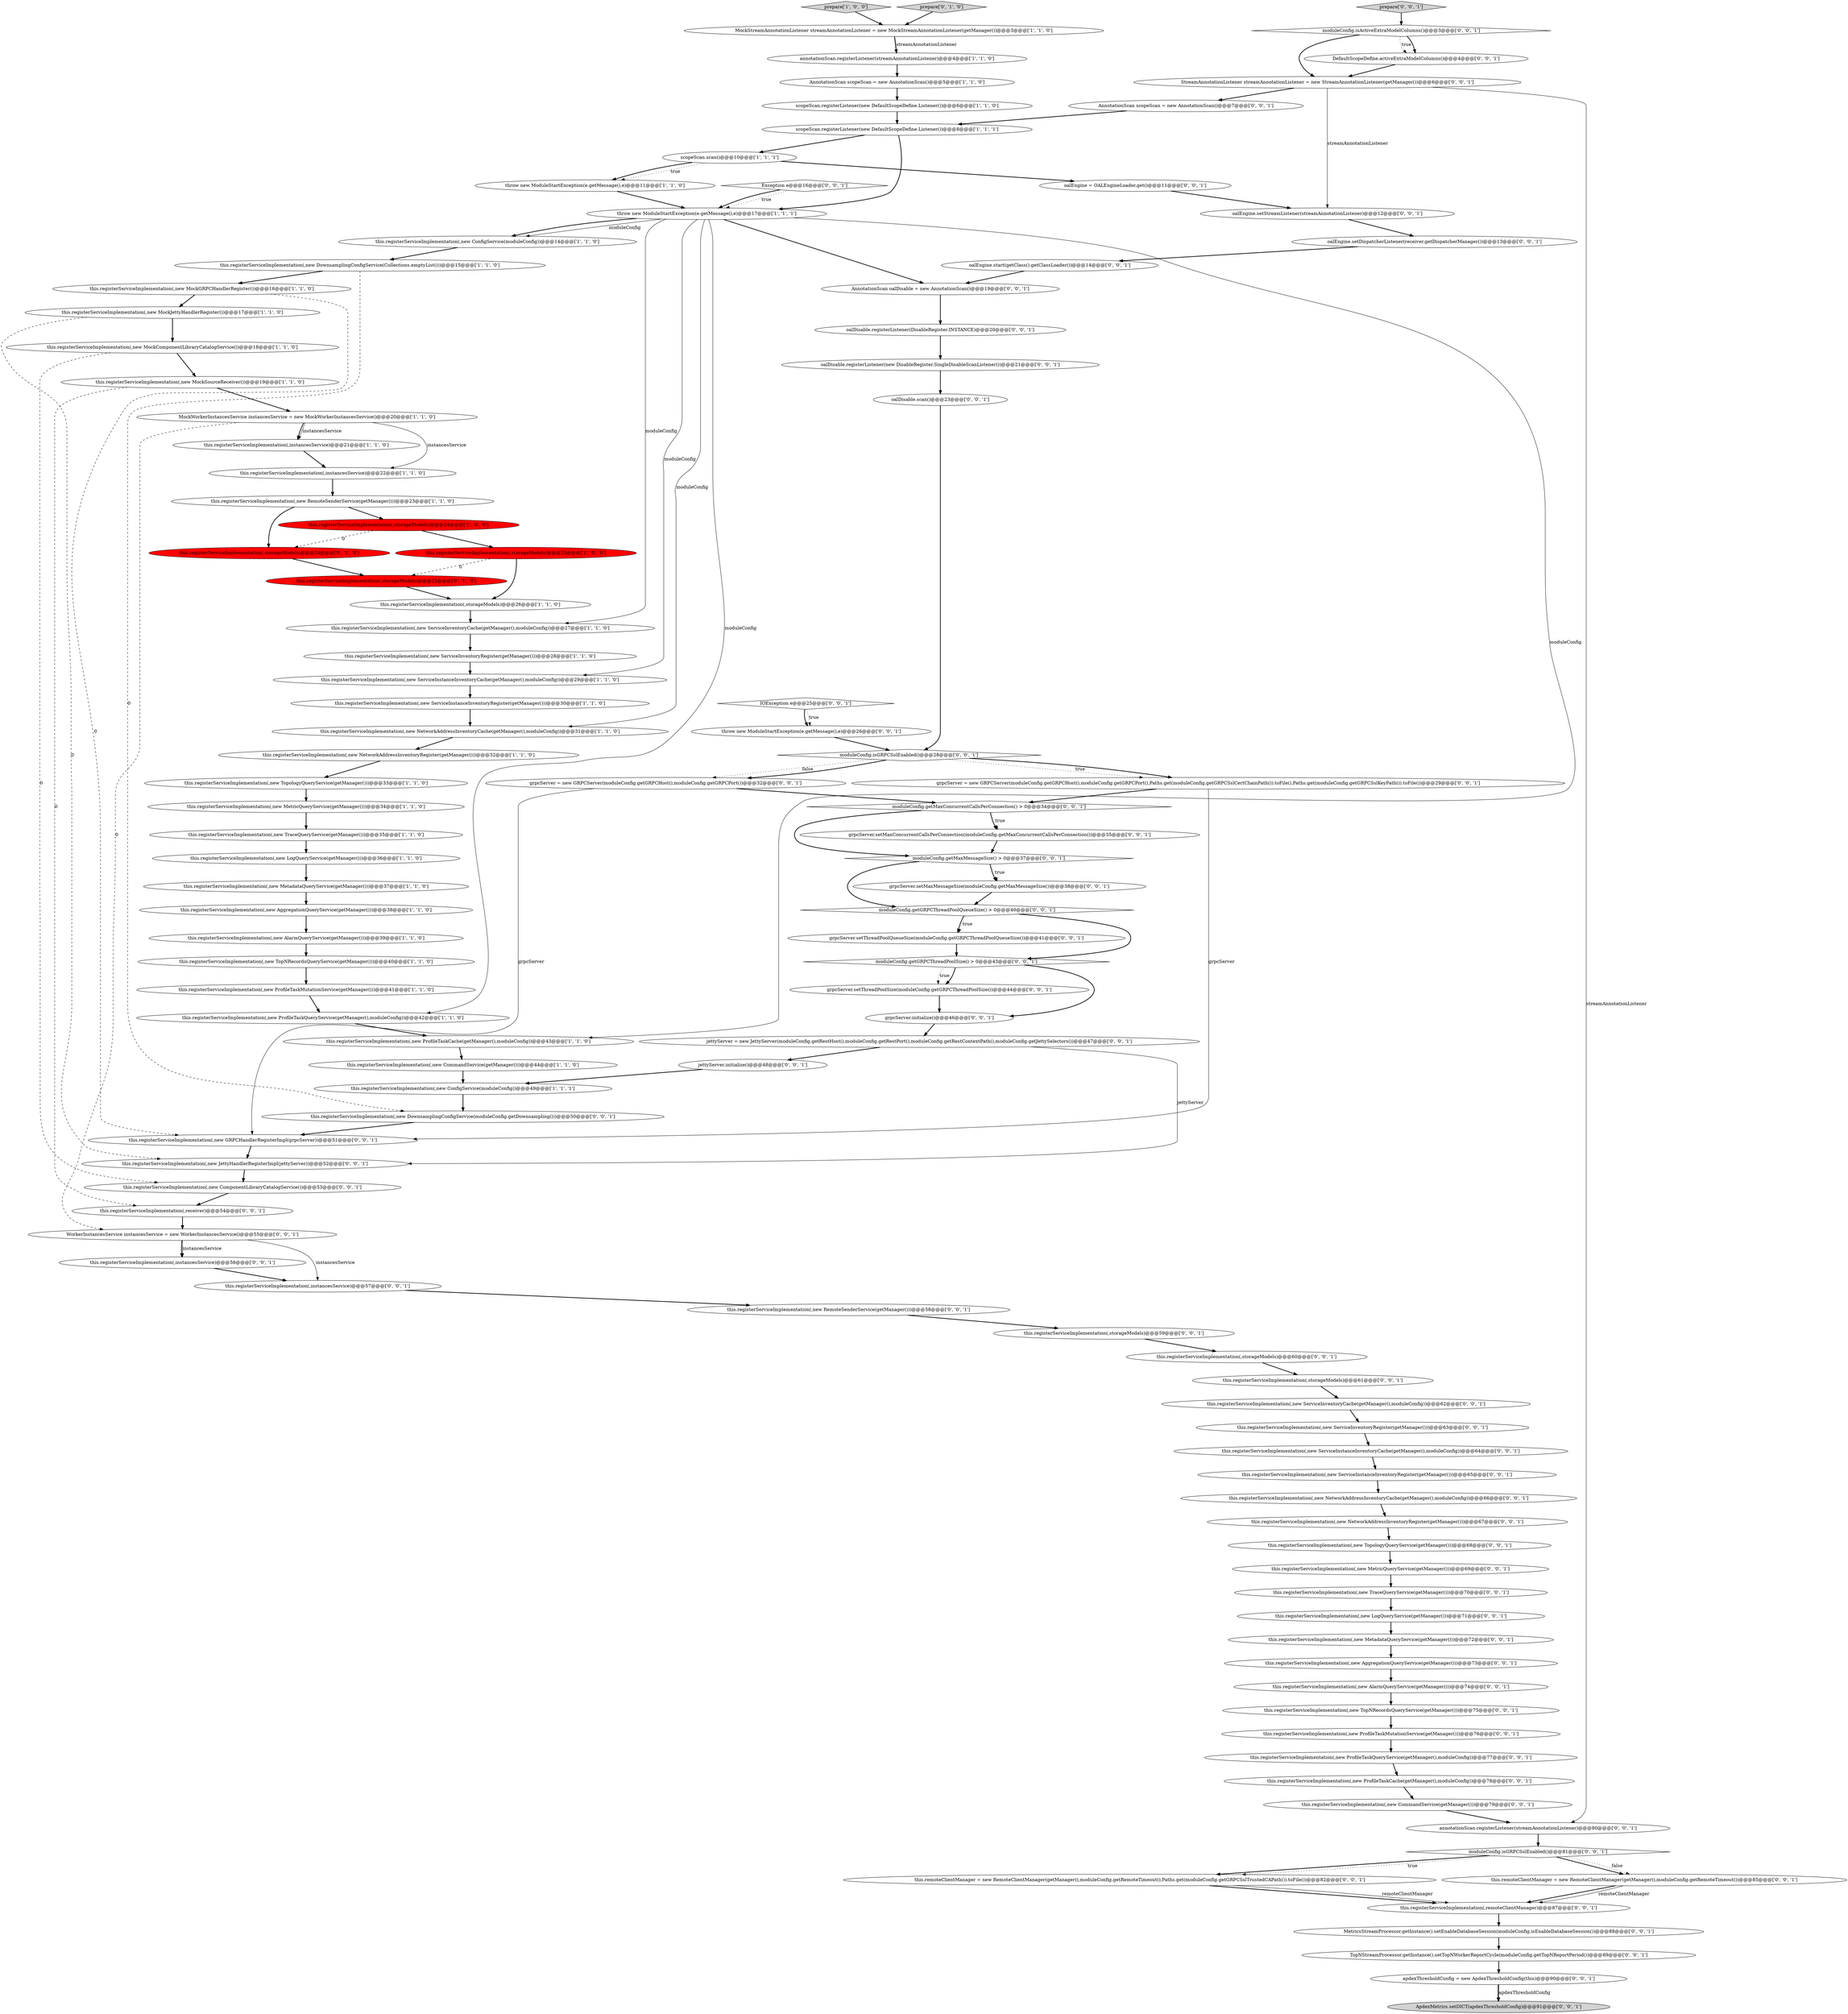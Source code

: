 digraph {
56 [style = filled, label = "this.registerServiceImplementation(,instancesService)@@@56@@@['0', '0', '1']", fillcolor = white, shape = ellipse image = "AAA0AAABBB3BBB"];
52 [style = filled, label = "this.registerServiceImplementation(,new LogQueryService(getManager()))@@@71@@@['0', '0', '1']", fillcolor = white, shape = ellipse image = "AAA0AAABBB3BBB"];
50 [style = filled, label = "oalEngine.setStreamListener(streamAnnotationListener)@@@12@@@['0', '0', '1']", fillcolor = white, shape = ellipse image = "AAA0AAABBB3BBB"];
110 [style = filled, label = "apdexThresholdConfig = new ApdexThresholdConfig(this)@@@90@@@['0', '0', '1']", fillcolor = white, shape = ellipse image = "AAA0AAABBB3BBB"];
37 [style = filled, label = "this.registerServiceImplementation(,new NetworkAddressInventoryCache(getManager(),moduleConfig))@@@31@@@['1', '1', '0']", fillcolor = white, shape = ellipse image = "AAA0AAABBB1BBB"];
16 [style = filled, label = "this.registerServiceImplementation(,storageModels)@@@25@@@['1', '0', '0']", fillcolor = red, shape = ellipse image = "AAA1AAABBB1BBB"];
19 [style = filled, label = "MockStreamAnnotationListener streamAnnotationListener = new MockStreamAnnotationListener(getManager())@@@3@@@['1', '1', '0']", fillcolor = white, shape = ellipse image = "AAA0AAABBB1BBB"];
83 [style = filled, label = "this.registerServiceImplementation(,receiver)@@@54@@@['0', '0', '1']", fillcolor = white, shape = ellipse image = "AAA0AAABBB3BBB"];
45 [style = filled, label = "oalEngine.setDispatcherListener(receiver.getDispatcherManager())@@@13@@@['0', '0', '1']", fillcolor = white, shape = ellipse image = "AAA0AAABBB3BBB"];
22 [style = filled, label = "scopeScan.scan()@@@10@@@['1', '1', '1']", fillcolor = white, shape = ellipse image = "AAA0AAABBB1BBB"];
48 [style = filled, label = "throw new ModuleStartException(e.getMessage(),e)@@@26@@@['0', '0', '1']", fillcolor = white, shape = ellipse image = "AAA0AAABBB3BBB"];
13 [style = filled, label = "this.registerServiceImplementation(,new ServiceInventoryCache(getManager(),moduleConfig))@@@27@@@['1', '1', '0']", fillcolor = white, shape = ellipse image = "AAA0AAABBB1BBB"];
9 [style = filled, label = "this.registerServiceImplementation(,new MockSourceReceiver())@@@19@@@['1', '1', '0']", fillcolor = white, shape = ellipse image = "AAA0AAABBB1BBB"];
63 [style = filled, label = "MetricsStreamProcessor.getInstance().setEnableDatabaseSession(moduleConfig.isEnableDatabaseSession())@@@88@@@['0', '0', '1']", fillcolor = white, shape = ellipse image = "AAA0AAABBB3BBB"];
84 [style = filled, label = "this.registerServiceImplementation(,storageModels)@@@60@@@['0', '0', '1']", fillcolor = white, shape = ellipse image = "AAA0AAABBB3BBB"];
44 [style = filled, label = "moduleConfig.getMaxConcurrentCallsPerConnection() > 0@@@34@@@['0', '0', '1']", fillcolor = white, shape = diamond image = "AAA0AAABBB3BBB"];
104 [style = filled, label = "this.registerServiceImplementation(,remoteClientManager)@@@87@@@['0', '0', '1']", fillcolor = white, shape = ellipse image = "AAA0AAABBB3BBB"];
7 [style = filled, label = "this.registerServiceImplementation(,new LogQueryService(getManager()))@@@36@@@['1', '1', '0']", fillcolor = white, shape = ellipse image = "AAA0AAABBB1BBB"];
60 [style = filled, label = "this.registerServiceImplementation(,new TopNRecordsQueryService(getManager()))@@@75@@@['0', '0', '1']", fillcolor = white, shape = ellipse image = "AAA0AAABBB3BBB"];
62 [style = filled, label = "this.registerServiceImplementation(,new ProfileTaskQueryService(getManager(),moduleConfig))@@@77@@@['0', '0', '1']", fillcolor = white, shape = ellipse image = "AAA0AAABBB3BBB"];
96 [style = filled, label = "moduleConfig.isGRPCSslEnabled()@@@81@@@['0', '0', '1']", fillcolor = white, shape = diamond image = "AAA0AAABBB3BBB"];
70 [style = filled, label = "this.registerServiceImplementation(,new GRPCHandlerRegisterImpl(grpcServer))@@@51@@@['0', '0', '1']", fillcolor = white, shape = ellipse image = "AAA0AAABBB3BBB"];
66 [style = filled, label = "moduleConfig.getGRPCThreadPoolQueueSize() > 0@@@40@@@['0', '0', '1']", fillcolor = white, shape = diamond image = "AAA0AAABBB3BBB"];
6 [style = filled, label = "this.registerServiceImplementation(,new ServiceInventoryRegister(getManager()))@@@28@@@['1', '1', '0']", fillcolor = white, shape = ellipse image = "AAA0AAABBB1BBB"];
82 [style = filled, label = "this.remoteClientManager = new RemoteClientManager(getManager(),moduleConfig.getRemoteTimeout(),Paths.get(moduleConfig.getGRPCSslTrustedCAPath()).toFile())@@@82@@@['0', '0', '1']", fillcolor = white, shape = ellipse image = "AAA0AAABBB3BBB"];
108 [style = filled, label = "jettyServer.initialize()@@@48@@@['0', '0', '1']", fillcolor = white, shape = ellipse image = "AAA0AAABBB3BBB"];
73 [style = filled, label = "this.registerServiceImplementation(,new ServiceInventoryRegister(getManager()))@@@63@@@['0', '0', '1']", fillcolor = white, shape = ellipse image = "AAA0AAABBB3BBB"];
91 [style = filled, label = "this.registerServiceImplementation(,new RemoteSenderService(getManager()))@@@58@@@['0', '0', '1']", fillcolor = white, shape = ellipse image = "AAA0AAABBB3BBB"];
43 [style = filled, label = "this.registerServiceImplementation(,storageModels)@@@25@@@['0', '1', '0']", fillcolor = red, shape = ellipse image = "AAA1AAABBB2BBB"];
32 [style = filled, label = "throw new ModuleStartException(e.getMessage(),e)@@@17@@@['1', '1', '1']", fillcolor = white, shape = ellipse image = "AAA0AAABBB1BBB"];
102 [style = filled, label = "WorkerInstancesService instancesService = new WorkerInstancesService()@@@55@@@['0', '0', '1']", fillcolor = white, shape = ellipse image = "AAA0AAABBB3BBB"];
109 [style = filled, label = "oalDisable.registerListener(DisableRegister.INSTANCE)@@@20@@@['0', '0', '1']", fillcolor = white, shape = ellipse image = "AAA0AAABBB3BBB"];
14 [style = filled, label = "this.registerServiceImplementation(,new CommandService(getManager()))@@@44@@@['1', '1', '0']", fillcolor = white, shape = ellipse image = "AAA0AAABBB1BBB"];
98 [style = filled, label = "this.registerServiceImplementation(,storageModels)@@@61@@@['0', '0', '1']", fillcolor = white, shape = ellipse image = "AAA0AAABBB3BBB"];
88 [style = filled, label = "this.remoteClientManager = new RemoteClientManager(getManager(),moduleConfig.getRemoteTimeout())@@@85@@@['0', '0', '1']", fillcolor = white, shape = ellipse image = "AAA0AAABBB3BBB"];
58 [style = filled, label = "this.registerServiceImplementation(,new ServiceInstanceInventoryRegister(getManager()))@@@65@@@['0', '0', '1']", fillcolor = white, shape = ellipse image = "AAA0AAABBB3BBB"];
86 [style = filled, label = "grpcServer.setThreadPoolSize(moduleConfig.getGRPCThreadPoolSize())@@@44@@@['0', '0', '1']", fillcolor = white, shape = ellipse image = "AAA0AAABBB3BBB"];
15 [style = filled, label = "this.registerServiceImplementation(,new MetadataQueryService(getManager()))@@@37@@@['1', '1', '0']", fillcolor = white, shape = ellipse image = "AAA0AAABBB1BBB"];
94 [style = filled, label = "grpcServer = new GRPCServer(moduleConfig.getGRPCHost(),moduleConfig.getGRPCPort(),Paths.get(moduleConfig.getGRPCSslCertChainPath()).toFile(),Paths.get(moduleConfig.getGRPCSslKeyPath()).toFile())@@@29@@@['0', '0', '1']", fillcolor = white, shape = ellipse image = "AAA0AAABBB3BBB"];
53 [style = filled, label = "this.registerServiceImplementation(,new JettyHandlerRegisterImpl(jettyServer))@@@52@@@['0', '0', '1']", fillcolor = white, shape = ellipse image = "AAA0AAABBB3BBB"];
107 [style = filled, label = "moduleConfig.isActiveExtraModelColumns()@@@3@@@['0', '0', '1']", fillcolor = white, shape = diamond image = "AAA0AAABBB3BBB"];
4 [style = filled, label = "this.registerServiceImplementation(,new ProfileTaskMutationService(getManager()))@@@41@@@['1', '1', '0']", fillcolor = white, shape = ellipse image = "AAA0AAABBB1BBB"];
26 [style = filled, label = "this.registerServiceImplementation(,new TopologyQueryService(getManager()))@@@33@@@['1', '1', '0']", fillcolor = white, shape = ellipse image = "AAA0AAABBB1BBB"];
20 [style = filled, label = "MockWorkerInstancesService instancesService = new MockWorkerInstancesService()@@@20@@@['1', '1', '0']", fillcolor = white, shape = ellipse image = "AAA0AAABBB1BBB"];
76 [style = filled, label = "IOException e@@@25@@@['0', '0', '1']", fillcolor = white, shape = diamond image = "AAA0AAABBB3BBB"];
79 [style = filled, label = "grpcServer = new GRPCServer(moduleConfig.getGRPCHost(),moduleConfig.getGRPCPort())@@@32@@@['0', '0', '1']", fillcolor = white, shape = ellipse image = "AAA0AAABBB3BBB"];
93 [style = filled, label = "this.registerServiceImplementation(,new NetworkAddressInventoryCache(getManager(),moduleConfig))@@@66@@@['0', '0', '1']", fillcolor = white, shape = ellipse image = "AAA0AAABBB3BBB"];
25 [style = filled, label = "this.registerServiceImplementation(,new NetworkAddressInventoryRegister(getManager()))@@@32@@@['1', '1', '0']", fillcolor = white, shape = ellipse image = "AAA0AAABBB1BBB"];
103 [style = filled, label = "this.registerServiceImplementation(,new TopologyQueryService(getManager()))@@@68@@@['0', '0', '1']", fillcolor = white, shape = ellipse image = "AAA0AAABBB3BBB"];
40 [style = filled, label = "this.registerServiceImplementation(,new ConfigService(moduleConfig))@@@49@@@['1', '1', '1']", fillcolor = white, shape = ellipse image = "AAA0AAABBB1BBB"];
95 [style = filled, label = "this.registerServiceImplementation(,new ComponentLibraryCatalogService())@@@53@@@['0', '0', '1']", fillcolor = white, shape = ellipse image = "AAA0AAABBB3BBB"];
61 [style = filled, label = "AnnotationScan oalDisable = new AnnotationScan()@@@19@@@['0', '0', '1']", fillcolor = white, shape = ellipse image = "AAA0AAABBB3BBB"];
80 [style = filled, label = "this.registerServiceImplementation(,new MetadataQueryService(getManager()))@@@72@@@['0', '0', '1']", fillcolor = white, shape = ellipse image = "AAA0AAABBB3BBB"];
111 [style = filled, label = "ApdexMetrics.setDICT(apdexThresholdConfig)@@@91@@@['0', '0', '1']", fillcolor = lightgray, shape = ellipse image = "AAA0AAABBB3BBB"];
97 [style = filled, label = "Exception e@@@16@@@['0', '0', '1']", fillcolor = white, shape = diamond image = "AAA0AAABBB3BBB"];
12 [style = filled, label = "this.registerServiceImplementation(,new ServiceInstanceInventoryRegister(getManager()))@@@30@@@['1', '1', '0']", fillcolor = white, shape = ellipse image = "AAA0AAABBB1BBB"];
49 [style = filled, label = "AnnotationScan scopeScan = new AnnotationScan()@@@7@@@['0', '0', '1']", fillcolor = white, shape = ellipse image = "AAA0AAABBB3BBB"];
69 [style = filled, label = "this.registerServiceImplementation(,new DownsamplingConfigService(moduleConfig.getDownsampling()))@@@50@@@['0', '0', '1']", fillcolor = white, shape = ellipse image = "AAA0AAABBB3BBB"];
89 [style = filled, label = "this.registerServiceImplementation(,new ProfileTaskCache(getManager(),moduleConfig))@@@78@@@['0', '0', '1']", fillcolor = white, shape = ellipse image = "AAA0AAABBB3BBB"];
78 [style = filled, label = "this.registerServiceImplementation(,new ProfileTaskMutationService(getManager()))@@@76@@@['0', '0', '1']", fillcolor = white, shape = ellipse image = "AAA0AAABBB3BBB"];
5 [style = filled, label = "this.registerServiceImplementation(,new MockGRPCHandlerRegister())@@@16@@@['1', '1', '0']", fillcolor = white, shape = ellipse image = "AAA0AAABBB1BBB"];
31 [style = filled, label = "this.registerServiceImplementation(,new AlarmQueryService(getManager()))@@@39@@@['1', '1', '0']", fillcolor = white, shape = ellipse image = "AAA0AAABBB1BBB"];
0 [style = filled, label = "this.registerServiceImplementation(,new MockJettyHandlerRegister())@@@17@@@['1', '1', '0']", fillcolor = white, shape = ellipse image = "AAA0AAABBB1BBB"];
42 [style = filled, label = "this.registerServiceImplementation(,storageModels)@@@24@@@['0', '1', '0']", fillcolor = red, shape = ellipse image = "AAA1AAABBB2BBB"];
24 [style = filled, label = "scopeScan.registerListener(new DefaultScopeDefine.Listener())@@@8@@@['1', '1', '1']", fillcolor = white, shape = ellipse image = "AAA0AAABBB1BBB"];
77 [style = filled, label = "this.registerServiceImplementation(,new AlarmQueryService(getManager()))@@@74@@@['0', '0', '1']", fillcolor = white, shape = ellipse image = "AAA0AAABBB3BBB"];
90 [style = filled, label = "grpcServer.initialize()@@@46@@@['0', '0', '1']", fillcolor = white, shape = ellipse image = "AAA0AAABBB3BBB"];
21 [style = filled, label = "this.registerServiceImplementation(,new ConfigService(moduleConfig))@@@14@@@['1', '1', '0']", fillcolor = white, shape = ellipse image = "AAA0AAABBB1BBB"];
85 [style = filled, label = "this.registerServiceImplementation(,new ServiceInventoryCache(getManager(),moduleConfig))@@@62@@@['0', '0', '1']", fillcolor = white, shape = ellipse image = "AAA0AAABBB3BBB"];
75 [style = filled, label = "oalDisable.scan()@@@23@@@['0', '0', '1']", fillcolor = white, shape = ellipse image = "AAA0AAABBB3BBB"];
57 [style = filled, label = "moduleConfig.isGRPCSslEnabled()@@@28@@@['0', '0', '1']", fillcolor = white, shape = diamond image = "AAA0AAABBB3BBB"];
8 [style = filled, label = "this.registerServiceImplementation(,new MetricQueryService(getManager()))@@@34@@@['1', '1', '0']", fillcolor = white, shape = ellipse image = "AAA0AAABBB1BBB"];
81 [style = filled, label = "StreamAnnotationListener streamAnnotationListener = new StreamAnnotationListener(getManager())@@@6@@@['0', '0', '1']", fillcolor = white, shape = ellipse image = "AAA0AAABBB3BBB"];
112 [style = filled, label = "this.registerServiceImplementation(,new ServiceInstanceInventoryCache(getManager(),moduleConfig))@@@64@@@['0', '0', '1']", fillcolor = white, shape = ellipse image = "AAA0AAABBB3BBB"];
71 [style = filled, label = "this.registerServiceImplementation(,new CommandService(getManager()))@@@79@@@['0', '0', '1']", fillcolor = white, shape = ellipse image = "AAA0AAABBB3BBB"];
92 [style = filled, label = "DefaultScopeDefine.activeExtraModelColumns()@@@4@@@['0', '0', '1']", fillcolor = white, shape = ellipse image = "AAA0AAABBB3BBB"];
51 [style = filled, label = "this.registerServiceImplementation(,new NetworkAddressInventoryRegister(getManager()))@@@67@@@['0', '0', '1']", fillcolor = white, shape = ellipse image = "AAA0AAABBB3BBB"];
27 [style = filled, label = "this.registerServiceImplementation(,new ProfileTaskCache(getManager(),moduleConfig))@@@43@@@['1', '1', '0']", fillcolor = white, shape = ellipse image = "AAA0AAABBB1BBB"];
36 [style = filled, label = "scopeScan.registerListener(new DefaultScopeDefine.Listener())@@@6@@@['1', '1', '0']", fillcolor = white, shape = ellipse image = "AAA0AAABBB1BBB"];
41 [style = filled, label = "prepare['0', '1', '0']", fillcolor = lightgray, shape = diamond image = "AAA0AAABBB2BBB"];
39 [style = filled, label = "this.registerServiceImplementation(,instancesService)@@@22@@@['1', '1', '0']", fillcolor = white, shape = ellipse image = "AAA0AAABBB1BBB"];
30 [style = filled, label = "this.registerServiceImplementation(,storageModels)@@@24@@@['1', '0', '0']", fillcolor = red, shape = ellipse image = "AAA1AAABBB1BBB"];
29 [style = filled, label = "this.registerServiceImplementation(,new MockComponentLibraryCatalogService())@@@18@@@['1', '1', '0']", fillcolor = white, shape = ellipse image = "AAA0AAABBB1BBB"];
47 [style = filled, label = "grpcServer.setMaxMessageSize(moduleConfig.getMaxMessageSize())@@@38@@@['0', '0', '1']", fillcolor = white, shape = ellipse image = "AAA0AAABBB3BBB"];
64 [style = filled, label = "this.registerServiceImplementation(,new MetricQueryService(getManager()))@@@69@@@['0', '0', '1']", fillcolor = white, shape = ellipse image = "AAA0AAABBB3BBB"];
106 [style = filled, label = "oalDisable.registerListener(new DisableRegister.SingleDisableScanListener())@@@21@@@['0', '0', '1']", fillcolor = white, shape = ellipse image = "AAA0AAABBB3BBB"];
72 [style = filled, label = "oalEngine = OALEngineLoader.get()@@@11@@@['0', '0', '1']", fillcolor = white, shape = ellipse image = "AAA0AAABBB3BBB"];
46 [style = filled, label = "moduleConfig.getMaxMessageSize() > 0@@@37@@@['0', '0', '1']", fillcolor = white, shape = diamond image = "AAA0AAABBB3BBB"];
100 [style = filled, label = "this.registerServiceImplementation(,storageModels)@@@59@@@['0', '0', '1']", fillcolor = white, shape = ellipse image = "AAA0AAABBB3BBB"];
10 [style = filled, label = "this.registerServiceImplementation(,new ProfileTaskQueryService(getManager(),moduleConfig))@@@42@@@['1', '1', '0']", fillcolor = white, shape = ellipse image = "AAA0AAABBB1BBB"];
68 [style = filled, label = "grpcServer.setMaxConcurrentCallsPerConnection(moduleConfig.getMaxConcurrentCallsPerConnection())@@@35@@@['0', '0', '1']", fillcolor = white, shape = ellipse image = "AAA0AAABBB3BBB"];
74 [style = filled, label = "oalEngine.start(getClass().getClassLoader())@@@14@@@['0', '0', '1']", fillcolor = white, shape = ellipse image = "AAA0AAABBB3BBB"];
59 [style = filled, label = "grpcServer.setThreadPoolQueueSize(moduleConfig.getGRPCThreadPoolQueueSize())@@@41@@@['0', '0', '1']", fillcolor = white, shape = ellipse image = "AAA0AAABBB3BBB"];
38 [style = filled, label = "this.registerServiceImplementation(,new TraceQueryService(getManager()))@@@35@@@['1', '1', '0']", fillcolor = white, shape = ellipse image = "AAA0AAABBB1BBB"];
35 [style = filled, label = "this.registerServiceImplementation(,new RemoteSenderService(getManager()))@@@23@@@['1', '1', '0']", fillcolor = white, shape = ellipse image = "AAA0AAABBB1BBB"];
28 [style = filled, label = "this.registerServiceImplementation(,new TopNRecordsQueryService(getManager()))@@@40@@@['1', '1', '0']", fillcolor = white, shape = ellipse image = "AAA0AAABBB1BBB"];
55 [style = filled, label = "this.registerServiceImplementation(,instancesService)@@@57@@@['0', '0', '1']", fillcolor = white, shape = ellipse image = "AAA0AAABBB3BBB"];
2 [style = filled, label = "annotationScan.registerListener(streamAnnotationListener)@@@4@@@['1', '1', '0']", fillcolor = white, shape = ellipse image = "AAA0AAABBB1BBB"];
54 [style = filled, label = "moduleConfig.getGRPCThreadPoolSize() > 0@@@43@@@['0', '0', '1']", fillcolor = white, shape = diamond image = "AAA0AAABBB3BBB"];
1 [style = filled, label = "AnnotationScan scopeScan = new AnnotationScan()@@@5@@@['1', '1', '0']", fillcolor = white, shape = ellipse image = "AAA0AAABBB1BBB"];
65 [style = filled, label = "this.registerServiceImplementation(,new AggregationQueryService(getManager()))@@@73@@@['0', '0', '1']", fillcolor = white, shape = ellipse image = "AAA0AAABBB3BBB"];
18 [style = filled, label = "this.registerServiceImplementation(,new AggregationQueryService(getManager()))@@@38@@@['1', '1', '0']", fillcolor = white, shape = ellipse image = "AAA0AAABBB1BBB"];
34 [style = filled, label = "prepare['1', '0', '0']", fillcolor = lightgray, shape = diamond image = "AAA0AAABBB1BBB"];
87 [style = filled, label = "this.registerServiceImplementation(,new TraceQueryService(getManager()))@@@70@@@['0', '0', '1']", fillcolor = white, shape = ellipse image = "AAA0AAABBB3BBB"];
23 [style = filled, label = "this.registerServiceImplementation(,new ServiceInstanceInventoryCache(getManager(),moduleConfig))@@@29@@@['1', '1', '0']", fillcolor = white, shape = ellipse image = "AAA0AAABBB1BBB"];
33 [style = filled, label = "this.registerServiceImplementation(,instancesService)@@@21@@@['1', '1', '0']", fillcolor = white, shape = ellipse image = "AAA0AAABBB1BBB"];
17 [style = filled, label = "this.registerServiceImplementation(,new DownsamplingConfigService(Collections.emptyList()))@@@15@@@['1', '1', '0']", fillcolor = white, shape = ellipse image = "AAA0AAABBB1BBB"];
99 [style = filled, label = "jettyServer = new JettyServer(moduleConfig.getRestHost(),moduleConfig.getRestPort(),moduleConfig.getRestContextPath(),moduleConfig.getJettySelectors())@@@47@@@['0', '0', '1']", fillcolor = white, shape = ellipse image = "AAA0AAABBB3BBB"];
105 [style = filled, label = "prepare['0', '0', '1']", fillcolor = lightgray, shape = diamond image = "AAA0AAABBB3BBB"];
3 [style = filled, label = "throw new ModuleStartException(e.getMessage(),e)@@@11@@@['1', '1', '0']", fillcolor = white, shape = ellipse image = "AAA0AAABBB1BBB"];
11 [style = filled, label = "this.registerServiceImplementation(,storageModels)@@@26@@@['1', '1', '0']", fillcolor = white, shape = ellipse image = "AAA0AAABBB1BBB"];
67 [style = filled, label = "TopNStreamProcessor.getInstance().setTopNWorkerReportCycle(moduleConfig.getTopNReportPeriod())@@@89@@@['0', '0', '1']", fillcolor = white, shape = ellipse image = "AAA0AAABBB3BBB"];
101 [style = filled, label = "annotationScan.registerListener(streamAnnotationListener)@@@80@@@['0', '0', '1']", fillcolor = white, shape = ellipse image = "AAA0AAABBB3BBB"];
100->84 [style = bold, label=""];
41->19 [style = bold, label=""];
90->99 [style = bold, label=""];
9->83 [style = dashed, label="0"];
24->32 [style = bold, label=""];
57->79 [style = dotted, label="false"];
70->53 [style = bold, label=""];
102->56 [style = bold, label=""];
87->52 [style = bold, label=""];
61->109 [style = bold, label=""];
84->98 [style = bold, label=""];
49->24 [style = bold, label=""];
44->46 [style = bold, label=""];
60->78 [style = bold, label=""];
71->101 [style = bold, label=""];
96->88 [style = bold, label=""];
36->24 [style = bold, label=""];
99->108 [style = bold, label=""];
5->0 [style = bold, label=""];
46->66 [style = bold, label=""];
82->104 [style = bold, label=""];
38->7 [style = bold, label=""];
32->37 [style = solid, label="moduleConfig"];
11->13 [style = bold, label=""];
50->45 [style = bold, label=""];
77->60 [style = bold, label=""];
93->51 [style = bold, label=""];
23->12 [style = bold, label=""];
108->40 [style = bold, label=""];
45->74 [style = bold, label=""];
99->53 [style = solid, label="jettyServer"];
5->70 [style = dashed, label="0"];
59->54 [style = bold, label=""];
32->61 [style = bold, label=""];
82->104 [style = solid, label="remoteClientManager"];
18->31 [style = bold, label=""];
17->5 [style = bold, label=""];
106->75 [style = bold, label=""];
102->55 [style = solid, label="instancesService"];
34->19 [style = bold, label=""];
57->79 [style = bold, label=""];
44->68 [style = dotted, label="true"];
52->80 [style = bold, label=""];
62->89 [style = bold, label=""];
32->10 [style = solid, label="moduleConfig"];
32->13 [style = solid, label="moduleConfig"];
76->48 [style = bold, label=""];
73->112 [style = bold, label=""];
32->23 [style = solid, label="moduleConfig"];
0->29 [style = bold, label=""];
81->49 [style = bold, label=""];
19->2 [style = bold, label=""];
16->43 [style = dashed, label="0"];
20->102 [style = dashed, label="0"];
8->38 [style = bold, label=""];
12->37 [style = bold, label=""];
72->50 [style = bold, label=""];
81->50 [style = solid, label="streamAnnotationListener"];
85->73 [style = bold, label=""];
66->54 [style = bold, label=""];
91->100 [style = bold, label=""];
107->92 [style = dotted, label="true"];
43->11 [style = bold, label=""];
55->91 [style = bold, label=""];
39->35 [style = bold, label=""];
44->68 [style = bold, label=""];
25->26 [style = bold, label=""];
58->93 [style = bold, label=""];
76->48 [style = dotted, label="true"];
57->94 [style = dotted, label="true"];
94->44 [style = bold, label=""];
74->61 [style = bold, label=""];
96->82 [style = bold, label=""];
31->28 [style = bold, label=""];
53->95 [style = bold, label=""];
98->85 [style = bold, label=""];
4->10 [style = bold, label=""];
27->14 [style = bold, label=""];
35->42 [style = bold, label=""];
2->1 [style = bold, label=""];
6->23 [style = bold, label=""];
86->90 [style = bold, label=""];
51->103 [style = bold, label=""];
20->39 [style = solid, label="instancesService"];
37->25 [style = bold, label=""];
46->47 [style = dotted, label="true"];
97->32 [style = bold, label=""];
9->20 [style = bold, label=""];
26->8 [style = bold, label=""];
92->81 [style = bold, label=""];
65->77 [style = bold, label=""];
104->63 [style = bold, label=""];
32->27 [style = solid, label="moduleConfig"];
107->92 [style = bold, label=""];
105->107 [style = bold, label=""];
79->70 [style = solid, label="grpcServer"];
101->96 [style = bold, label=""];
102->56 [style = solid, label="instancesService"];
83->102 [style = bold, label=""];
96->88 [style = dotted, label="false"];
30->42 [style = dashed, label="0"];
89->71 [style = bold, label=""];
54->90 [style = bold, label=""];
63->67 [style = bold, label=""];
66->59 [style = dotted, label="true"];
19->2 [style = solid, label="streamAnnotationListener"];
22->72 [style = bold, label=""];
22->3 [style = dotted, label="true"];
7->15 [style = bold, label=""];
32->21 [style = solid, label="moduleConfig"];
13->6 [style = bold, label=""];
78->62 [style = bold, label=""];
88->104 [style = bold, label=""];
81->101 [style = solid, label="streamAnnotationListener"];
35->30 [style = bold, label=""];
112->58 [style = bold, label=""];
96->82 [style = dotted, label="true"];
29->95 [style = dashed, label="0"];
109->106 [style = bold, label=""];
32->21 [style = bold, label=""];
16->11 [style = bold, label=""];
42->43 [style = bold, label=""];
68->46 [style = bold, label=""];
80->65 [style = bold, label=""];
54->86 [style = bold, label=""];
48->57 [style = bold, label=""];
107->81 [style = bold, label=""];
10->27 [style = bold, label=""];
17->69 [style = dashed, label="0"];
47->66 [style = bold, label=""];
29->9 [style = bold, label=""];
0->53 [style = dashed, label="0"];
54->86 [style = dotted, label="true"];
75->57 [style = bold, label=""];
95->83 [style = bold, label=""];
97->32 [style = dotted, label="true"];
46->47 [style = bold, label=""];
1->36 [style = bold, label=""];
24->22 [style = bold, label=""];
15->18 [style = bold, label=""];
110->111 [style = bold, label=""];
20->33 [style = bold, label=""];
67->110 [style = bold, label=""];
20->33 [style = solid, label="instancesService"];
88->104 [style = solid, label="remoteClientManager"];
22->3 [style = bold, label=""];
110->111 [style = solid, label="apdexThresholdConfig"];
33->39 [style = bold, label=""];
64->87 [style = bold, label=""];
57->94 [style = bold, label=""];
40->69 [style = bold, label=""];
103->64 [style = bold, label=""];
69->70 [style = bold, label=""];
79->44 [style = bold, label=""];
3->32 [style = bold, label=""];
30->16 [style = bold, label=""];
66->59 [style = bold, label=""];
21->17 [style = bold, label=""];
14->40 [style = bold, label=""];
94->70 [style = solid, label="grpcServer"];
28->4 [style = bold, label=""];
56->55 [style = bold, label=""];
}
